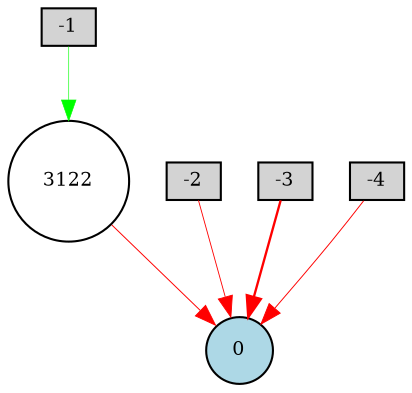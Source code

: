 digraph {
	node [fontsize=9 height=0.2 shape=circle width=0.2]
	-1 [fillcolor=lightgray shape=box style=filled]
	-2 [fillcolor=lightgray shape=box style=filled]
	-3 [fillcolor=lightgray shape=box style=filled]
	-4 [fillcolor=lightgray shape=box style=filled]
	0 [fillcolor=lightblue style=filled]
	3122 [fillcolor=white style=filled]
	3122 -> 0 [color=red penwidth=0.4719408455124652 style=solid]
	-2 -> 0 [color=red penwidth=0.42447589752580617 style=solid]
	-4 -> 0 [color=red penwidth=0.45977348655289774 style=solid]
	-1 -> 3122 [color=green penwidth=0.30000000000000004 style=solid]
	-3 -> 0 [color=red penwidth=1.1216717976744668 style=solid]
}
